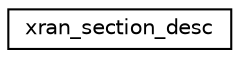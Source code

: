 digraph "Graphical Class Hierarchy"
{
 // LATEX_PDF_SIZE
  edge [fontname="Helvetica",fontsize="10",labelfontname="Helvetica",labelfontsize="10"];
  node [fontname="Helvetica",fontsize="10",shape=record];
  rankdir="LR";
  Node0 [label="xran_section_desc",height=0.2,width=0.4,color="black", fillcolor="white", style="filled",URL="$structxran__section__desc.html",tooltip=" "];
}
